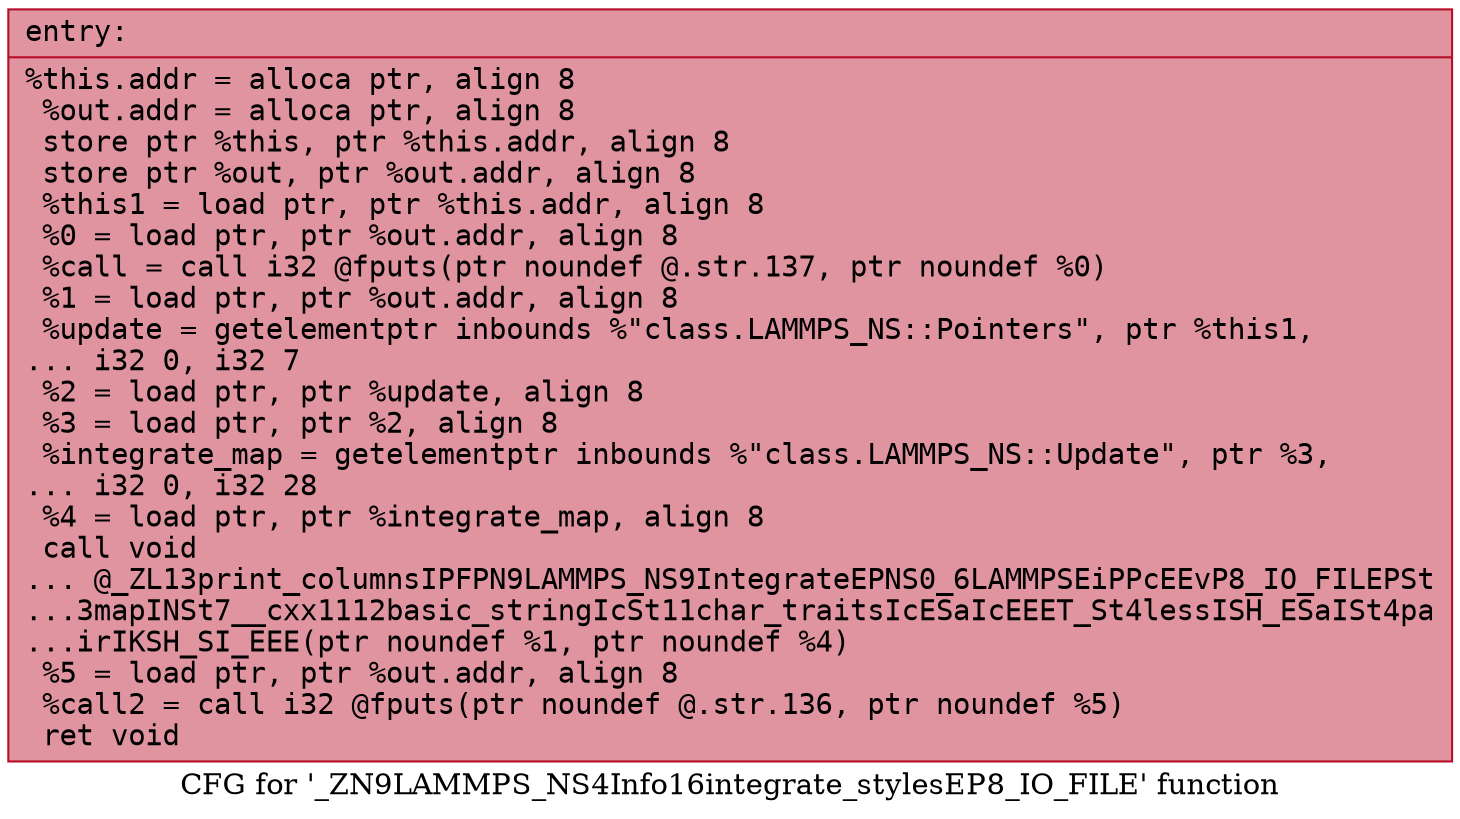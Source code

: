 digraph "CFG for '_ZN9LAMMPS_NS4Info16integrate_stylesEP8_IO_FILE' function" {
	label="CFG for '_ZN9LAMMPS_NS4Info16integrate_stylesEP8_IO_FILE' function";

	Node0x5628466a5e20 [shape=record,color="#b70d28ff", style=filled, fillcolor="#b70d2870" fontname="Courier",label="{entry:\l|  %this.addr = alloca ptr, align 8\l  %out.addr = alloca ptr, align 8\l  store ptr %this, ptr %this.addr, align 8\l  store ptr %out, ptr %out.addr, align 8\l  %this1 = load ptr, ptr %this.addr, align 8\l  %0 = load ptr, ptr %out.addr, align 8\l  %call = call i32 @fputs(ptr noundef @.str.137, ptr noundef %0)\l  %1 = load ptr, ptr %out.addr, align 8\l  %update = getelementptr inbounds %\"class.LAMMPS_NS::Pointers\", ptr %this1,\l... i32 0, i32 7\l  %2 = load ptr, ptr %update, align 8\l  %3 = load ptr, ptr %2, align 8\l  %integrate_map = getelementptr inbounds %\"class.LAMMPS_NS::Update\", ptr %3,\l... i32 0, i32 28\l  %4 = load ptr, ptr %integrate_map, align 8\l  call void\l... @_ZL13print_columnsIPFPN9LAMMPS_NS9IntegrateEPNS0_6LAMMPSEiPPcEEvP8_IO_FILEPSt\l...3mapINSt7__cxx1112basic_stringIcSt11char_traitsIcESaIcEEET_St4lessISH_ESaISt4pa\l...irIKSH_SI_EEE(ptr noundef %1, ptr noundef %4)\l  %5 = load ptr, ptr %out.addr, align 8\l  %call2 = call i32 @fputs(ptr noundef @.str.136, ptr noundef %5)\l  ret void\l}"];
}
